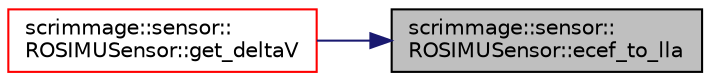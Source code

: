 digraph "scrimmage::sensor::ROSIMUSensor::ecef_to_lla"
{
 // LATEX_PDF_SIZE
  edge [fontname="Helvetica",fontsize="10",labelfontname="Helvetica",labelfontsize="10"];
  node [fontname="Helvetica",fontsize="10",shape=record];
  rankdir="RL";
  Node1 [label="scrimmage::sensor::\lROSIMUSensor::ecef_to_lla",height=0.2,width=0.4,color="black", fillcolor="grey75", style="filled", fontcolor="black",tooltip=" "];
  Node1 -> Node2 [dir="back",color="midnightblue",fontsize="10",style="solid",fontname="Helvetica"];
  Node2 [label="scrimmage::sensor::\lROSIMUSensor::get_deltaV",height=0.2,width=0.4,color="red", fillcolor="white", style="filled",URL="$classscrimmage_1_1sensor_1_1ROSIMUSensor.html#aacdf28a891ddc080f4bcb83ab49b7af7",tooltip=" "];
}
